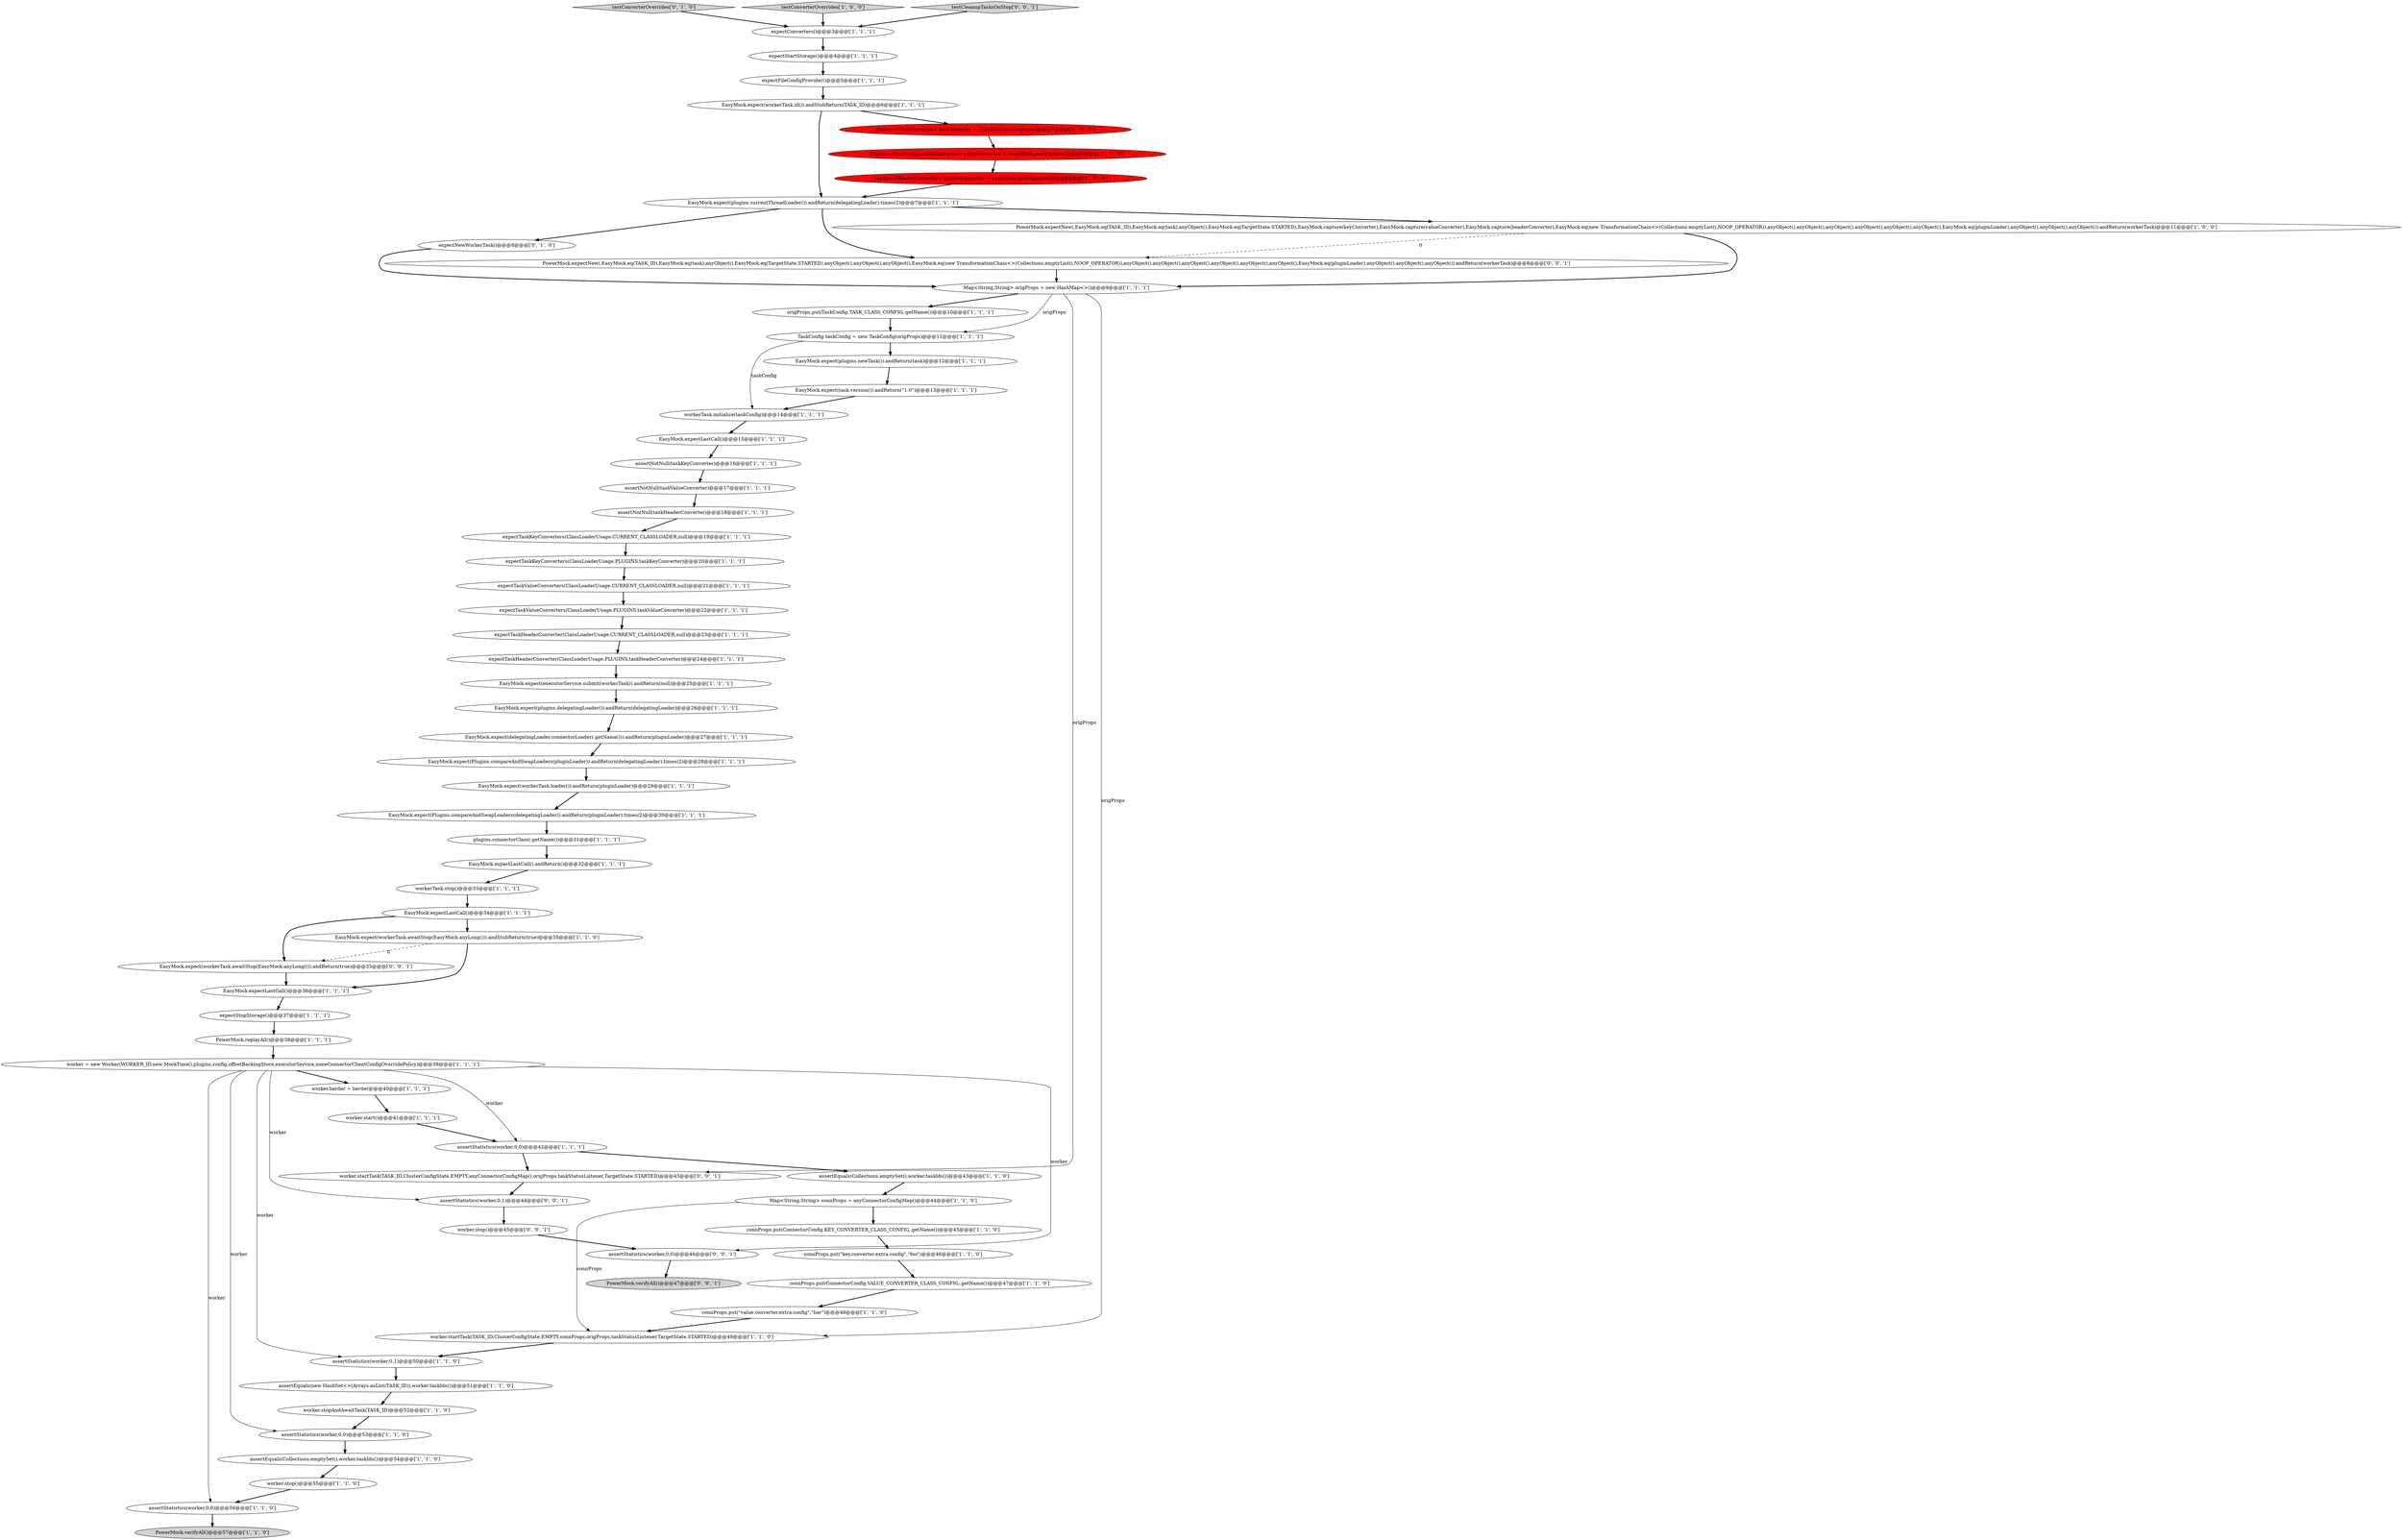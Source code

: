 digraph {
23 [style = filled, label = "worker = new Worker(WORKER_ID,new MockTime(),plugins,config,offsetBackingStore,executorService,noneConnectorClientConfigOverridePolicy)@@@39@@@['1', '1', '1']", fillcolor = white, shape = ellipse image = "AAA0AAABBB1BBB"];
30 [style = filled, label = "EasyMock.expect(delegatingLoader.connectorLoader(.getName())).andReturn(pluginLoader)@@@27@@@['1', '1', '1']", fillcolor = white, shape = ellipse image = "AAA0AAABBB1BBB"];
42 [style = filled, label = "connProps.put(\"value.converter.extra.config\",\"bar\")@@@48@@@['1', '1', '0']", fillcolor = white, shape = ellipse image = "AAA0AAABBB1BBB"];
49 [style = filled, label = "EasyMock.expectLastCall().andReturn()@@@32@@@['1', '1', '1']", fillcolor = white, shape = ellipse image = "AAA0AAABBB1BBB"];
13 [style = filled, label = "TaskConfig taskConfig = new TaskConfig(origProps)@@@11@@@['1', '1', '1']", fillcolor = white, shape = ellipse image = "AAA0AAABBB1BBB"];
51 [style = filled, label = "EasyMock.expect(workerTask.id()).andStubReturn(TASK_ID)@@@6@@@['1', '1', '1']", fillcolor = white, shape = ellipse image = "AAA0AAABBB1BBB"];
8 [style = filled, label = "expectTaskKeyConverters(ClassLoaderUsage.PLUGINS,taskKeyConverter)@@@20@@@['1', '1', '1']", fillcolor = white, shape = ellipse image = "AAA0AAABBB1BBB"];
25 [style = filled, label = "origProps.put(TaskConfig.TASK_CLASS_CONFIG,.getName())@@@10@@@['1', '1', '1']", fillcolor = white, shape = ellipse image = "AAA0AAABBB1BBB"];
5 [style = filled, label = "expectTaskValueConverters(ClassLoaderUsage.CURRENT_CLASSLOADER,null)@@@21@@@['1', '1', '1']", fillcolor = white, shape = ellipse image = "AAA0AAABBB1BBB"];
7 [style = filled, label = "Map<String,String> origProps = new HashMap<>()@@@9@@@['1', '1', '1']", fillcolor = white, shape = ellipse image = "AAA0AAABBB1BBB"];
24 [style = filled, label = "assertStatistics(worker,0,1)@@@50@@@['1', '1', '0']", fillcolor = white, shape = ellipse image = "AAA0AAABBB1BBB"];
55 [style = filled, label = "assertEquals(Collections.emptySet(),worker.taskIds())@@@54@@@['1', '1', '0']", fillcolor = white, shape = ellipse image = "AAA0AAABBB1BBB"];
45 [style = filled, label = "EasyMock.expect(plugins.newTask()).andReturn(task)@@@12@@@['1', '1', '1']", fillcolor = white, shape = ellipse image = "AAA0AAABBB1BBB"];
60 [style = filled, label = "testConverterOverrides['0', '1', '0']", fillcolor = lightgray, shape = diamond image = "AAA0AAABBB2BBB"];
33 [style = filled, label = "testConverterOverrides['1', '0', '0']", fillcolor = lightgray, shape = diamond image = "AAA0AAABBB1BBB"];
52 [style = filled, label = "PowerMock.verifyAll()@@@57@@@['1', '1', '0']", fillcolor = lightgray, shape = ellipse image = "AAA0AAABBB1BBB"];
12 [style = filled, label = "worker.stop()@@@55@@@['1', '1', '0']", fillcolor = white, shape = ellipse image = "AAA0AAABBB1BBB"];
46 [style = filled, label = "Map<String,String> connProps = anyConnectorConfigMap()@@@44@@@['1', '1', '0']", fillcolor = white, shape = ellipse image = "AAA0AAABBB1BBB"];
37 [style = filled, label = "worker.startTask(TASK_ID,ClusterConfigState.EMPTY,connProps,origProps,taskStatusListener,TargetState.STARTED)@@@49@@@['1', '1', '0']", fillcolor = white, shape = ellipse image = "AAA0AAABBB1BBB"];
54 [style = filled, label = "PowerMock.replayAll()@@@38@@@['1', '1', '1']", fillcolor = white, shape = ellipse image = "AAA0AAABBB1BBB"];
63 [style = filled, label = "worker.stop()@@@45@@@['0', '0', '1']", fillcolor = white, shape = ellipse image = "AAA0AAABBB3BBB"];
61 [style = filled, label = "EasyMock.expect(workerTask.awaitStop(EasyMock.anyLong())).andReturn(true)@@@35@@@['0', '0', '1']", fillcolor = white, shape = ellipse image = "AAA0AAABBB3BBB"];
18 [style = filled, label = "Capture<TestConfigurableConverter> valueConverter = EasyMock.newCapture()@@@8@@@['1', '0', '0']", fillcolor = red, shape = ellipse image = "AAA1AAABBB1BBB"];
68 [style = filled, label = "PowerMock.verifyAll()@@@47@@@['0', '0', '1']", fillcolor = lightgray, shape = ellipse image = "AAA0AAABBB3BBB"];
11 [style = filled, label = "EasyMock.expect(plugins.currentThreadLoader()).andReturn(delegatingLoader).times(2)@@@7@@@['1', '1', '1']", fillcolor = white, shape = ellipse image = "AAA0AAABBB1BBB"];
17 [style = filled, label = "assertEquals(new HashSet<>(Arrays.asList(TASK_ID)),worker.taskIds())@@@51@@@['1', '1', '0']", fillcolor = white, shape = ellipse image = "AAA0AAABBB1BBB"];
59 [style = filled, label = "expectNewWorkerTask()@@@8@@@['0', '1', '0']", fillcolor = white, shape = ellipse image = "AAA0AAABBB2BBB"];
3 [style = filled, label = "assertNotNull(taskKeyConverter)@@@16@@@['1', '1', '1']", fillcolor = white, shape = ellipse image = "AAA0AAABBB1BBB"];
9 [style = filled, label = "expectFileConfigProvider()@@@5@@@['1', '1', '1']", fillcolor = white, shape = ellipse image = "AAA0AAABBB1BBB"];
16 [style = filled, label = "worker.start()@@@41@@@['1', '1', '1']", fillcolor = white, shape = ellipse image = "AAA0AAABBB1BBB"];
22 [style = filled, label = "assertStatistics(worker,0,0)@@@53@@@['1', '1', '0']", fillcolor = white, shape = ellipse image = "AAA0AAABBB1BBB"];
15 [style = filled, label = "EasyMock.expectLastCall()@@@36@@@['1', '1', '1']", fillcolor = white, shape = ellipse image = "AAA0AAABBB1BBB"];
41 [style = filled, label = "EasyMock.expect(Plugins.compareAndSwapLoaders(delegatingLoader)).andReturn(pluginLoader).times(2)@@@30@@@['1', '1', '1']", fillcolor = white, shape = ellipse image = "AAA0AAABBB1BBB"];
21 [style = filled, label = "connProps.put(ConnectorConfig.KEY_CONVERTER_CLASS_CONFIG,.getName())@@@45@@@['1', '1', '0']", fillcolor = white, shape = ellipse image = "AAA0AAABBB1BBB"];
20 [style = filled, label = "expectTaskHeaderConverter(ClassLoaderUsage.CURRENT_CLASSLOADER,null)@@@23@@@['1', '1', '1']", fillcolor = white, shape = ellipse image = "AAA0AAABBB1BBB"];
10 [style = filled, label = "connProps.put(ConnectorConfig.VALUE_CONVERTER_CLASS_CONFIG,.getName())@@@47@@@['1', '1', '0']", fillcolor = white, shape = ellipse image = "AAA0AAABBB1BBB"];
27 [style = filled, label = "assertEquals(Collections.emptySet(),worker.taskIds())@@@43@@@['1', '1', '0']", fillcolor = white, shape = ellipse image = "AAA0AAABBB1BBB"];
56 [style = filled, label = "expectConverters()@@@3@@@['1', '1', '1']", fillcolor = white, shape = ellipse image = "AAA0AAABBB1BBB"];
65 [style = filled, label = "assertStatistics(worker,0,0)@@@46@@@['0', '0', '1']", fillcolor = white, shape = ellipse image = "AAA0AAABBB3BBB"];
58 [style = filled, label = "assertNotNull(taskValueConverter)@@@17@@@['1', '1', '1']", fillcolor = white, shape = ellipse image = "AAA0AAABBB1BBB"];
14 [style = filled, label = "EasyMock.expectLastCall()@@@34@@@['1', '1', '1']", fillcolor = white, shape = ellipse image = "AAA0AAABBB1BBB"];
66 [style = filled, label = "PowerMock.expectNew(,EasyMock.eq(TASK_ID),EasyMock.eq(task),anyObject(),EasyMock.eq(TargetState.STARTED),anyObject(),anyObject(),anyObject(),EasyMock.eq(new TransformationChain<>(Collections.emptyList(),NOOP_OPERATOR)),anyObject(),anyObject(),anyObject(),anyObject(),anyObject(),anyObject(),EasyMock.eq(pluginLoader),anyObject(),anyObject(),anyObject()).andReturn(workerTask)@@@8@@@['0', '0', '1']", fillcolor = white, shape = ellipse image = "AAA0AAABBB3BBB"];
36 [style = filled, label = "workerTask.stop()@@@33@@@['1', '1', '1']", fillcolor = white, shape = ellipse image = "AAA0AAABBB1BBB"];
2 [style = filled, label = "assertStatistics(worker,0,0)@@@56@@@['1', '1', '0']", fillcolor = white, shape = ellipse image = "AAA0AAABBB1BBB"];
32 [style = filled, label = "Capture<HeaderConverter> headerConverter = EasyMock.newCapture()@@@9@@@['1', '0', '0']", fillcolor = red, shape = ellipse image = "AAA1AAABBB1BBB"];
43 [style = filled, label = "worker.stopAndAwaitTask(TASK_ID)@@@52@@@['1', '1', '0']", fillcolor = white, shape = ellipse image = "AAA0AAABBB1BBB"];
4 [style = filled, label = "EasyMock.expect(executorService.submit(workerTask)).andReturn(null)@@@25@@@['1', '1', '1']", fillcolor = white, shape = ellipse image = "AAA0AAABBB1BBB"];
44 [style = filled, label = "PowerMock.expectNew(,EasyMock.eq(TASK_ID),EasyMock.eq(task),anyObject(),EasyMock.eq(TargetState.STARTED),EasyMock.capture(keyConverter),EasyMock.capture(valueConverter),EasyMock.capture(headerConverter),EasyMock.eq(new TransformationChain<>(Collections.emptyList(),NOOP_OPERATOR)),anyObject(),anyObject(),anyObject(),anyObject(),anyObject(),anyObject(),EasyMock.eq(pluginLoader),anyObject(),anyObject(),anyObject()).andReturn(workerTask)@@@11@@@['1', '0', '0']", fillcolor = white, shape = ellipse image = "AAA0AAABBB1BBB"];
40 [style = filled, label = "worker.herder = herder@@@40@@@['1', '1', '1']", fillcolor = white, shape = ellipse image = "AAA0AAABBB1BBB"];
1 [style = filled, label = "EasyMock.expectLastCall()@@@15@@@['1', '1', '1']", fillcolor = white, shape = ellipse image = "AAA0AAABBB1BBB"];
62 [style = filled, label = "worker.startTask(TASK_ID,ClusterConfigState.EMPTY,anyConnectorConfigMap(),origProps,taskStatusListener,TargetState.STARTED)@@@43@@@['0', '0', '1']", fillcolor = white, shape = ellipse image = "AAA0AAABBB3BBB"];
39 [style = filled, label = "EasyMock.expect(workerTask.loader()).andReturn(pluginLoader)@@@29@@@['1', '1', '1']", fillcolor = white, shape = ellipse image = "AAA0AAABBB1BBB"];
53 [style = filled, label = "workerTask.initialize(taskConfig)@@@14@@@['1', '1', '1']", fillcolor = white, shape = ellipse image = "AAA0AAABBB1BBB"];
67 [style = filled, label = "assertStatistics(worker,0,1)@@@44@@@['0', '0', '1']", fillcolor = white, shape = ellipse image = "AAA0AAABBB3BBB"];
64 [style = filled, label = "testCleanupTasksOnStop['0', '0', '1']", fillcolor = lightgray, shape = diamond image = "AAA0AAABBB3BBB"];
31 [style = filled, label = "expectStartStorage()@@@4@@@['1', '1', '1']", fillcolor = white, shape = ellipse image = "AAA0AAABBB1BBB"];
34 [style = filled, label = "EasyMock.expect(Plugins.compareAndSwapLoaders(pluginLoader)).andReturn(delegatingLoader).times(2)@@@28@@@['1', '1', '1']", fillcolor = white, shape = ellipse image = "AAA0AAABBB1BBB"];
6 [style = filled, label = "EasyMock.expect(task.version()).andReturn(\"1.0\")@@@13@@@['1', '1', '1']", fillcolor = white, shape = ellipse image = "AAA0AAABBB1BBB"];
29 [style = filled, label = "plugins.connectorClass(.getName())@@@31@@@['1', '1', '1']", fillcolor = white, shape = ellipse image = "AAA0AAABBB1BBB"];
57 [style = filled, label = "EasyMock.expect(plugins.delegatingLoader()).andReturn(delegatingLoader)@@@26@@@['1', '1', '1']", fillcolor = white, shape = ellipse image = "AAA0AAABBB1BBB"];
26 [style = filled, label = "expectStopStorage()@@@37@@@['1', '1', '1']", fillcolor = white, shape = ellipse image = "AAA0AAABBB1BBB"];
50 [style = filled, label = "EasyMock.expect(workerTask.awaitStop(EasyMock.anyLong())).andStubReturn(true)@@@35@@@['1', '1', '0']", fillcolor = white, shape = ellipse image = "AAA0AAABBB1BBB"];
38 [style = filled, label = "expectTaskHeaderConverter(ClassLoaderUsage.PLUGINS,taskHeaderConverter)@@@24@@@['1', '1', '1']", fillcolor = white, shape = ellipse image = "AAA0AAABBB1BBB"];
0 [style = filled, label = "connProps.put(\"key.converter.extra.config\",\"foo\")@@@46@@@['1', '1', '0']", fillcolor = white, shape = ellipse image = "AAA0AAABBB1BBB"];
48 [style = filled, label = "expectTaskKeyConverters(ClassLoaderUsage.CURRENT_CLASSLOADER,null)@@@19@@@['1', '1', '1']", fillcolor = white, shape = ellipse image = "AAA0AAABBB1BBB"];
47 [style = filled, label = "assertNotNull(taskHeaderConverter)@@@18@@@['1', '1', '1']", fillcolor = white, shape = ellipse image = "AAA0AAABBB1BBB"];
35 [style = filled, label = "Capture<TestConverter> keyConverter = EasyMock.newCapture()@@@7@@@['1', '0', '0']", fillcolor = red, shape = ellipse image = "AAA1AAABBB1BBB"];
19 [style = filled, label = "assertStatistics(worker,0,0)@@@42@@@['1', '1', '1']", fillcolor = white, shape = ellipse image = "AAA0AAABBB1BBB"];
28 [style = filled, label = "expectTaskValueConverters(ClassLoaderUsage.PLUGINS,taskValueConverter)@@@22@@@['1', '1', '1']", fillcolor = white, shape = ellipse image = "AAA0AAABBB1BBB"];
28->20 [style = bold, label=""];
31->9 [style = bold, label=""];
38->4 [style = bold, label=""];
44->7 [style = bold, label=""];
50->61 [style = dashed, label="0"];
5->28 [style = bold, label=""];
62->67 [style = bold, label=""];
44->66 [style = dashed, label="0"];
12->2 [style = bold, label=""];
46->21 [style = bold, label=""];
40->16 [style = bold, label=""];
45->6 [style = bold, label=""];
65->68 [style = bold, label=""];
24->17 [style = bold, label=""];
13->45 [style = bold, label=""];
18->32 [style = bold, label=""];
33->56 [style = bold, label=""];
7->62 [style = solid, label="origProps"];
2->52 [style = bold, label=""];
23->65 [style = solid, label="worker"];
32->11 [style = bold, label=""];
51->11 [style = bold, label=""];
55->12 [style = bold, label=""];
49->36 [style = bold, label=""];
9->51 [style = bold, label=""];
35->18 [style = bold, label=""];
66->7 [style = bold, label=""];
21->0 [style = bold, label=""];
47->48 [style = bold, label=""];
11->44 [style = bold, label=""];
30->34 [style = bold, label=""];
20->38 [style = bold, label=""];
16->19 [style = bold, label=""];
51->35 [style = bold, label=""];
36->14 [style = bold, label=""];
13->53 [style = solid, label="taskConfig"];
46->37 [style = solid, label="connProps"];
6->53 [style = bold, label=""];
27->46 [style = bold, label=""];
23->2 [style = solid, label="worker"];
43->22 [style = bold, label=""];
57->30 [style = bold, label=""];
19->62 [style = bold, label=""];
39->41 [style = bold, label=""];
14->61 [style = bold, label=""];
3->58 [style = bold, label=""];
60->56 [style = bold, label=""];
23->22 [style = solid, label="worker"];
11->59 [style = bold, label=""];
42->37 [style = bold, label=""];
37->24 [style = bold, label=""];
63->65 [style = bold, label=""];
59->7 [style = bold, label=""];
56->31 [style = bold, label=""];
4->57 [style = bold, label=""];
22->55 [style = bold, label=""];
11->66 [style = bold, label=""];
1->3 [style = bold, label=""];
29->49 [style = bold, label=""];
17->43 [style = bold, label=""];
26->54 [style = bold, label=""];
67->63 [style = bold, label=""];
34->39 [style = bold, label=""];
14->50 [style = bold, label=""];
53->1 [style = bold, label=""];
23->67 [style = solid, label="worker"];
50->15 [style = bold, label=""];
23->24 [style = solid, label="worker"];
54->23 [style = bold, label=""];
25->13 [style = bold, label=""];
41->29 [style = bold, label=""];
7->37 [style = solid, label="origProps"];
48->8 [style = bold, label=""];
15->26 [style = bold, label=""];
0->10 [style = bold, label=""];
58->47 [style = bold, label=""];
64->56 [style = bold, label=""];
7->13 [style = solid, label="origProps"];
8->5 [style = bold, label=""];
10->42 [style = bold, label=""];
23->40 [style = bold, label=""];
61->15 [style = bold, label=""];
19->27 [style = bold, label=""];
7->25 [style = bold, label=""];
23->19 [style = solid, label="worker"];
}
